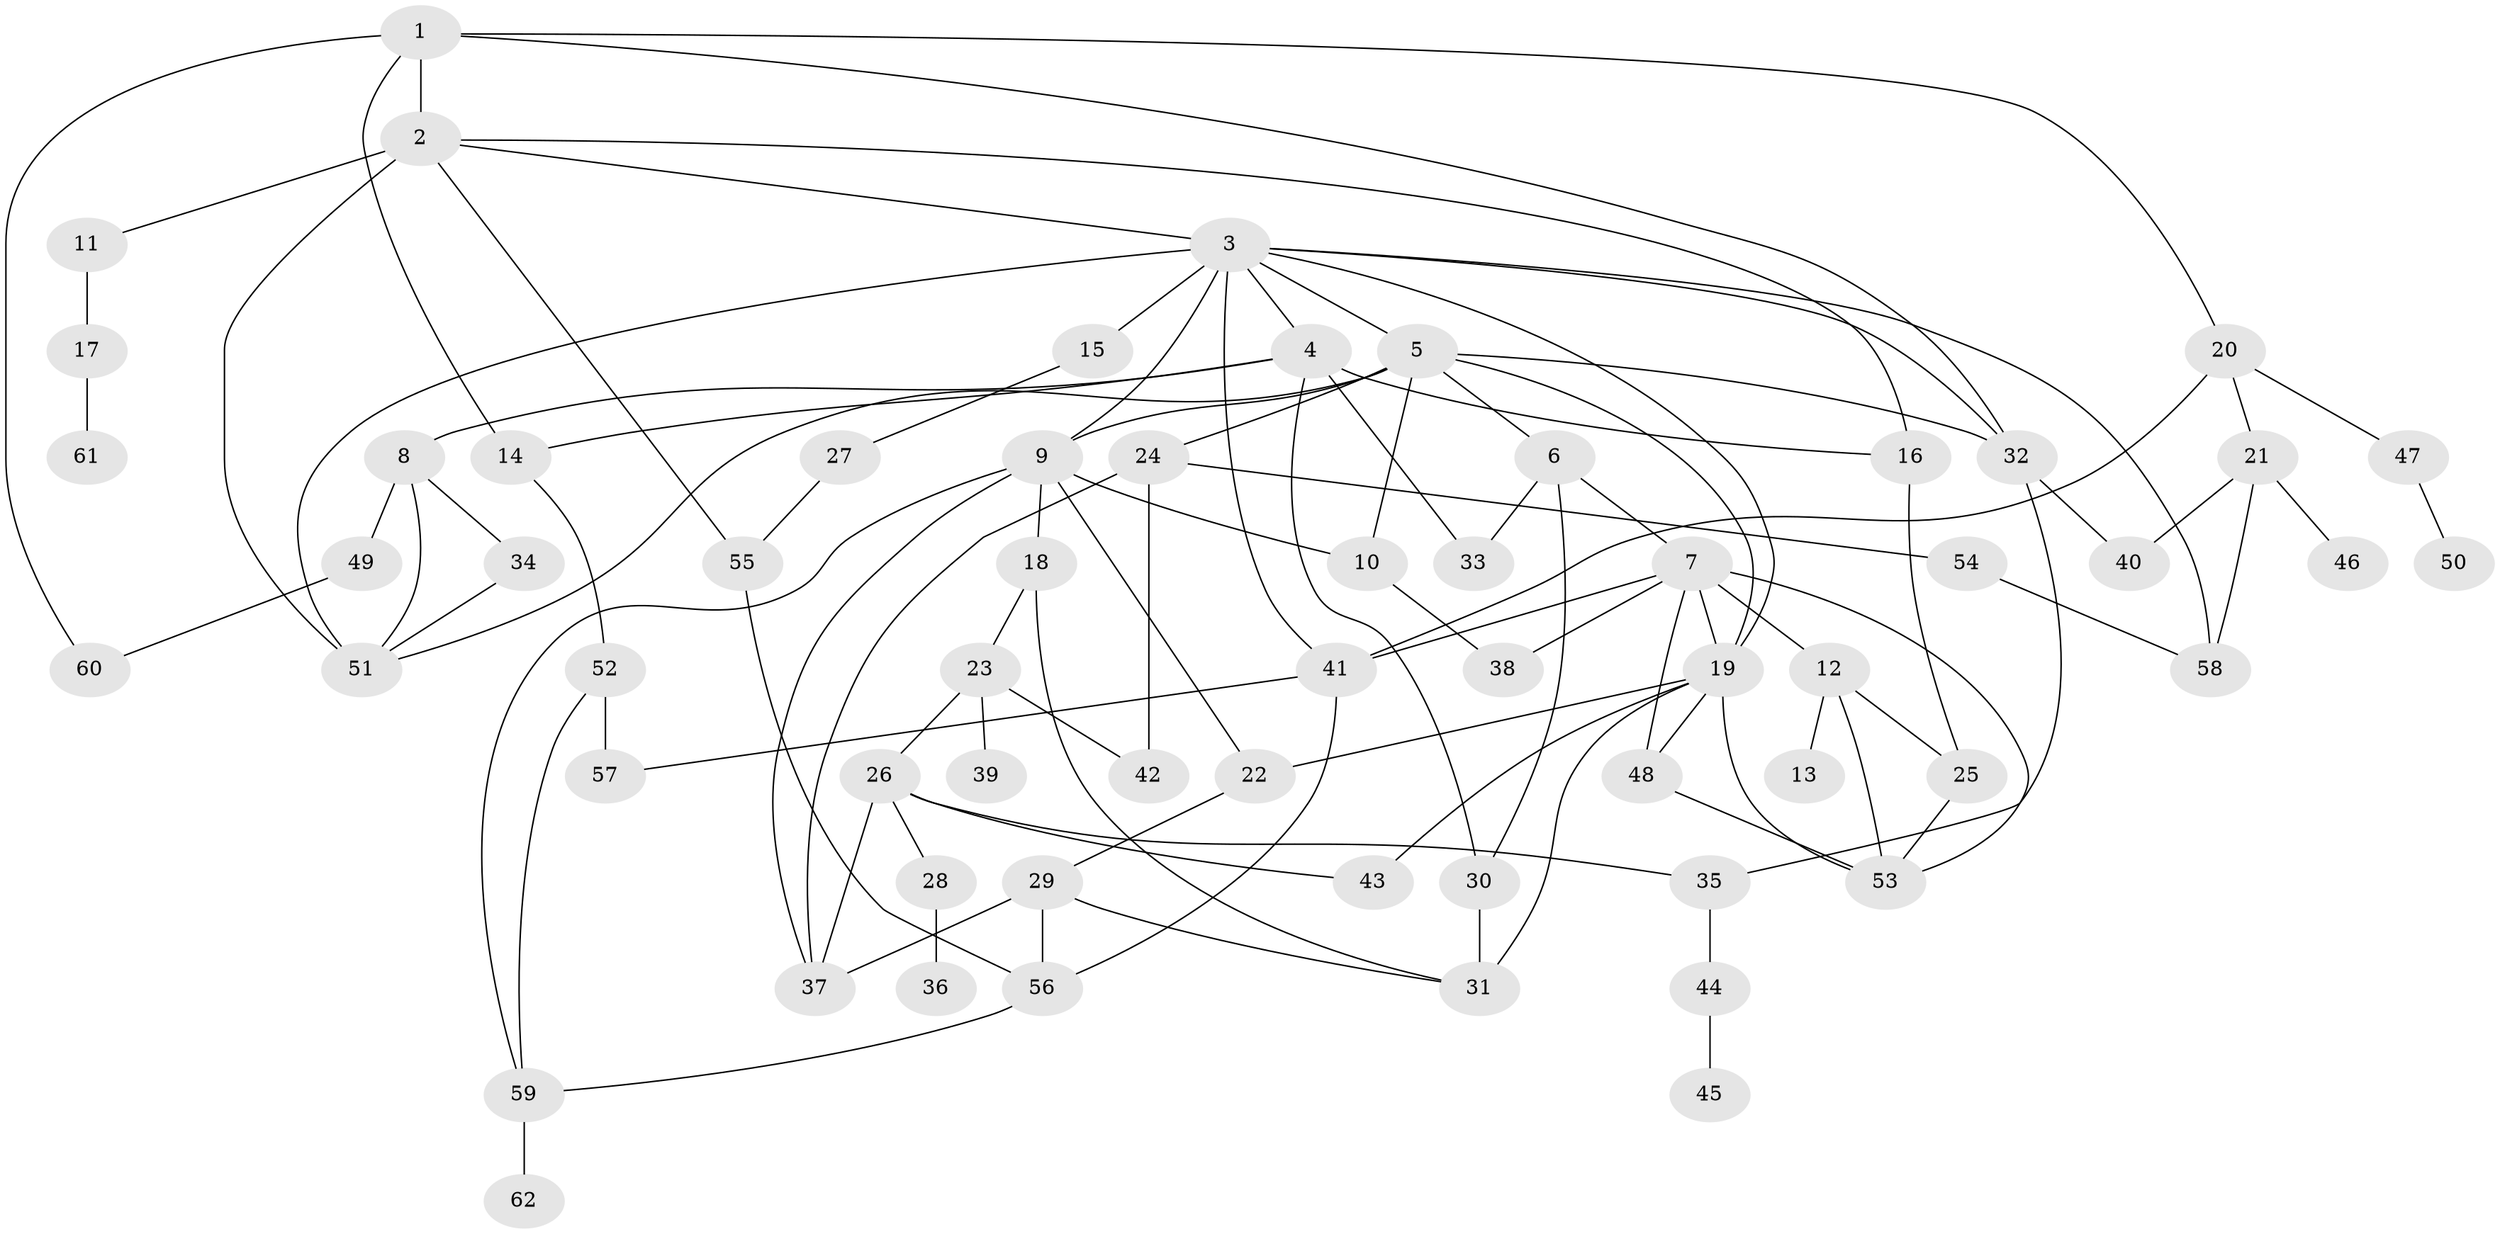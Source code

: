 // original degree distribution, {6: 0.016260162601626018, 7: 0.032520325203252036, 5: 0.0975609756097561, 3: 0.2682926829268293, 4: 0.10569105691056911, 2: 0.23577235772357724, 8: 0.008130081300813009, 1: 0.23577235772357724}
// Generated by graph-tools (version 1.1) at 2025/34/03/09/25 02:34:06]
// undirected, 62 vertices, 104 edges
graph export_dot {
graph [start="1"]
  node [color=gray90,style=filled];
  1;
  2;
  3;
  4;
  5;
  6;
  7;
  8;
  9;
  10;
  11;
  12;
  13;
  14;
  15;
  16;
  17;
  18;
  19;
  20;
  21;
  22;
  23;
  24;
  25;
  26;
  27;
  28;
  29;
  30;
  31;
  32;
  33;
  34;
  35;
  36;
  37;
  38;
  39;
  40;
  41;
  42;
  43;
  44;
  45;
  46;
  47;
  48;
  49;
  50;
  51;
  52;
  53;
  54;
  55;
  56;
  57;
  58;
  59;
  60;
  61;
  62;
  1 -- 2 [weight=1.0];
  1 -- 14 [weight=1.0];
  1 -- 20 [weight=1.0];
  1 -- 32 [weight=1.0];
  1 -- 60 [weight=1.0];
  2 -- 3 [weight=1.0];
  2 -- 11 [weight=1.0];
  2 -- 16 [weight=1.0];
  2 -- 51 [weight=2.0];
  2 -- 55 [weight=1.0];
  3 -- 4 [weight=2.0];
  3 -- 5 [weight=2.0];
  3 -- 9 [weight=1.0];
  3 -- 15 [weight=4.0];
  3 -- 19 [weight=1.0];
  3 -- 32 [weight=1.0];
  3 -- 41 [weight=1.0];
  3 -- 51 [weight=1.0];
  3 -- 58 [weight=1.0];
  4 -- 8 [weight=1.0];
  4 -- 14 [weight=1.0];
  4 -- 16 [weight=1.0];
  4 -- 30 [weight=1.0];
  4 -- 33 [weight=2.0];
  5 -- 6 [weight=1.0];
  5 -- 9 [weight=1.0];
  5 -- 10 [weight=1.0];
  5 -- 19 [weight=2.0];
  5 -- 24 [weight=1.0];
  5 -- 32 [weight=1.0];
  5 -- 51 [weight=1.0];
  6 -- 7 [weight=1.0];
  6 -- 30 [weight=1.0];
  6 -- 33 [weight=1.0];
  7 -- 12 [weight=2.0];
  7 -- 19 [weight=1.0];
  7 -- 38 [weight=1.0];
  7 -- 41 [weight=1.0];
  7 -- 48 [weight=1.0];
  7 -- 53 [weight=1.0];
  8 -- 34 [weight=1.0];
  8 -- 49 [weight=1.0];
  8 -- 51 [weight=1.0];
  9 -- 10 [weight=1.0];
  9 -- 18 [weight=1.0];
  9 -- 22 [weight=1.0];
  9 -- 37 [weight=1.0];
  9 -- 59 [weight=1.0];
  10 -- 38 [weight=1.0];
  11 -- 17 [weight=1.0];
  12 -- 13 [weight=1.0];
  12 -- 25 [weight=1.0];
  12 -- 53 [weight=3.0];
  14 -- 52 [weight=1.0];
  15 -- 27 [weight=1.0];
  16 -- 25 [weight=1.0];
  17 -- 61 [weight=1.0];
  18 -- 23 [weight=1.0];
  18 -- 31 [weight=1.0];
  19 -- 22 [weight=1.0];
  19 -- 31 [weight=1.0];
  19 -- 43 [weight=1.0];
  19 -- 48 [weight=1.0];
  19 -- 53 [weight=1.0];
  20 -- 21 [weight=1.0];
  20 -- 41 [weight=1.0];
  20 -- 47 [weight=1.0];
  21 -- 40 [weight=1.0];
  21 -- 46 [weight=1.0];
  21 -- 58 [weight=1.0];
  22 -- 29 [weight=1.0];
  23 -- 26 [weight=1.0];
  23 -- 39 [weight=1.0];
  23 -- 42 [weight=1.0];
  24 -- 37 [weight=1.0];
  24 -- 42 [weight=1.0];
  24 -- 54 [weight=1.0];
  25 -- 53 [weight=1.0];
  26 -- 28 [weight=1.0];
  26 -- 35 [weight=1.0];
  26 -- 37 [weight=1.0];
  26 -- 43 [weight=1.0];
  27 -- 55 [weight=1.0];
  28 -- 36 [weight=1.0];
  29 -- 31 [weight=1.0];
  29 -- 37 [weight=1.0];
  29 -- 56 [weight=1.0];
  30 -- 31 [weight=2.0];
  32 -- 35 [weight=1.0];
  32 -- 40 [weight=1.0];
  34 -- 51 [weight=1.0];
  35 -- 44 [weight=1.0];
  41 -- 56 [weight=1.0];
  41 -- 57 [weight=1.0];
  44 -- 45 [weight=1.0];
  47 -- 50 [weight=1.0];
  48 -- 53 [weight=1.0];
  49 -- 60 [weight=1.0];
  52 -- 57 [weight=1.0];
  52 -- 59 [weight=1.0];
  54 -- 58 [weight=1.0];
  55 -- 56 [weight=1.0];
  56 -- 59 [weight=1.0];
  59 -- 62 [weight=1.0];
}
